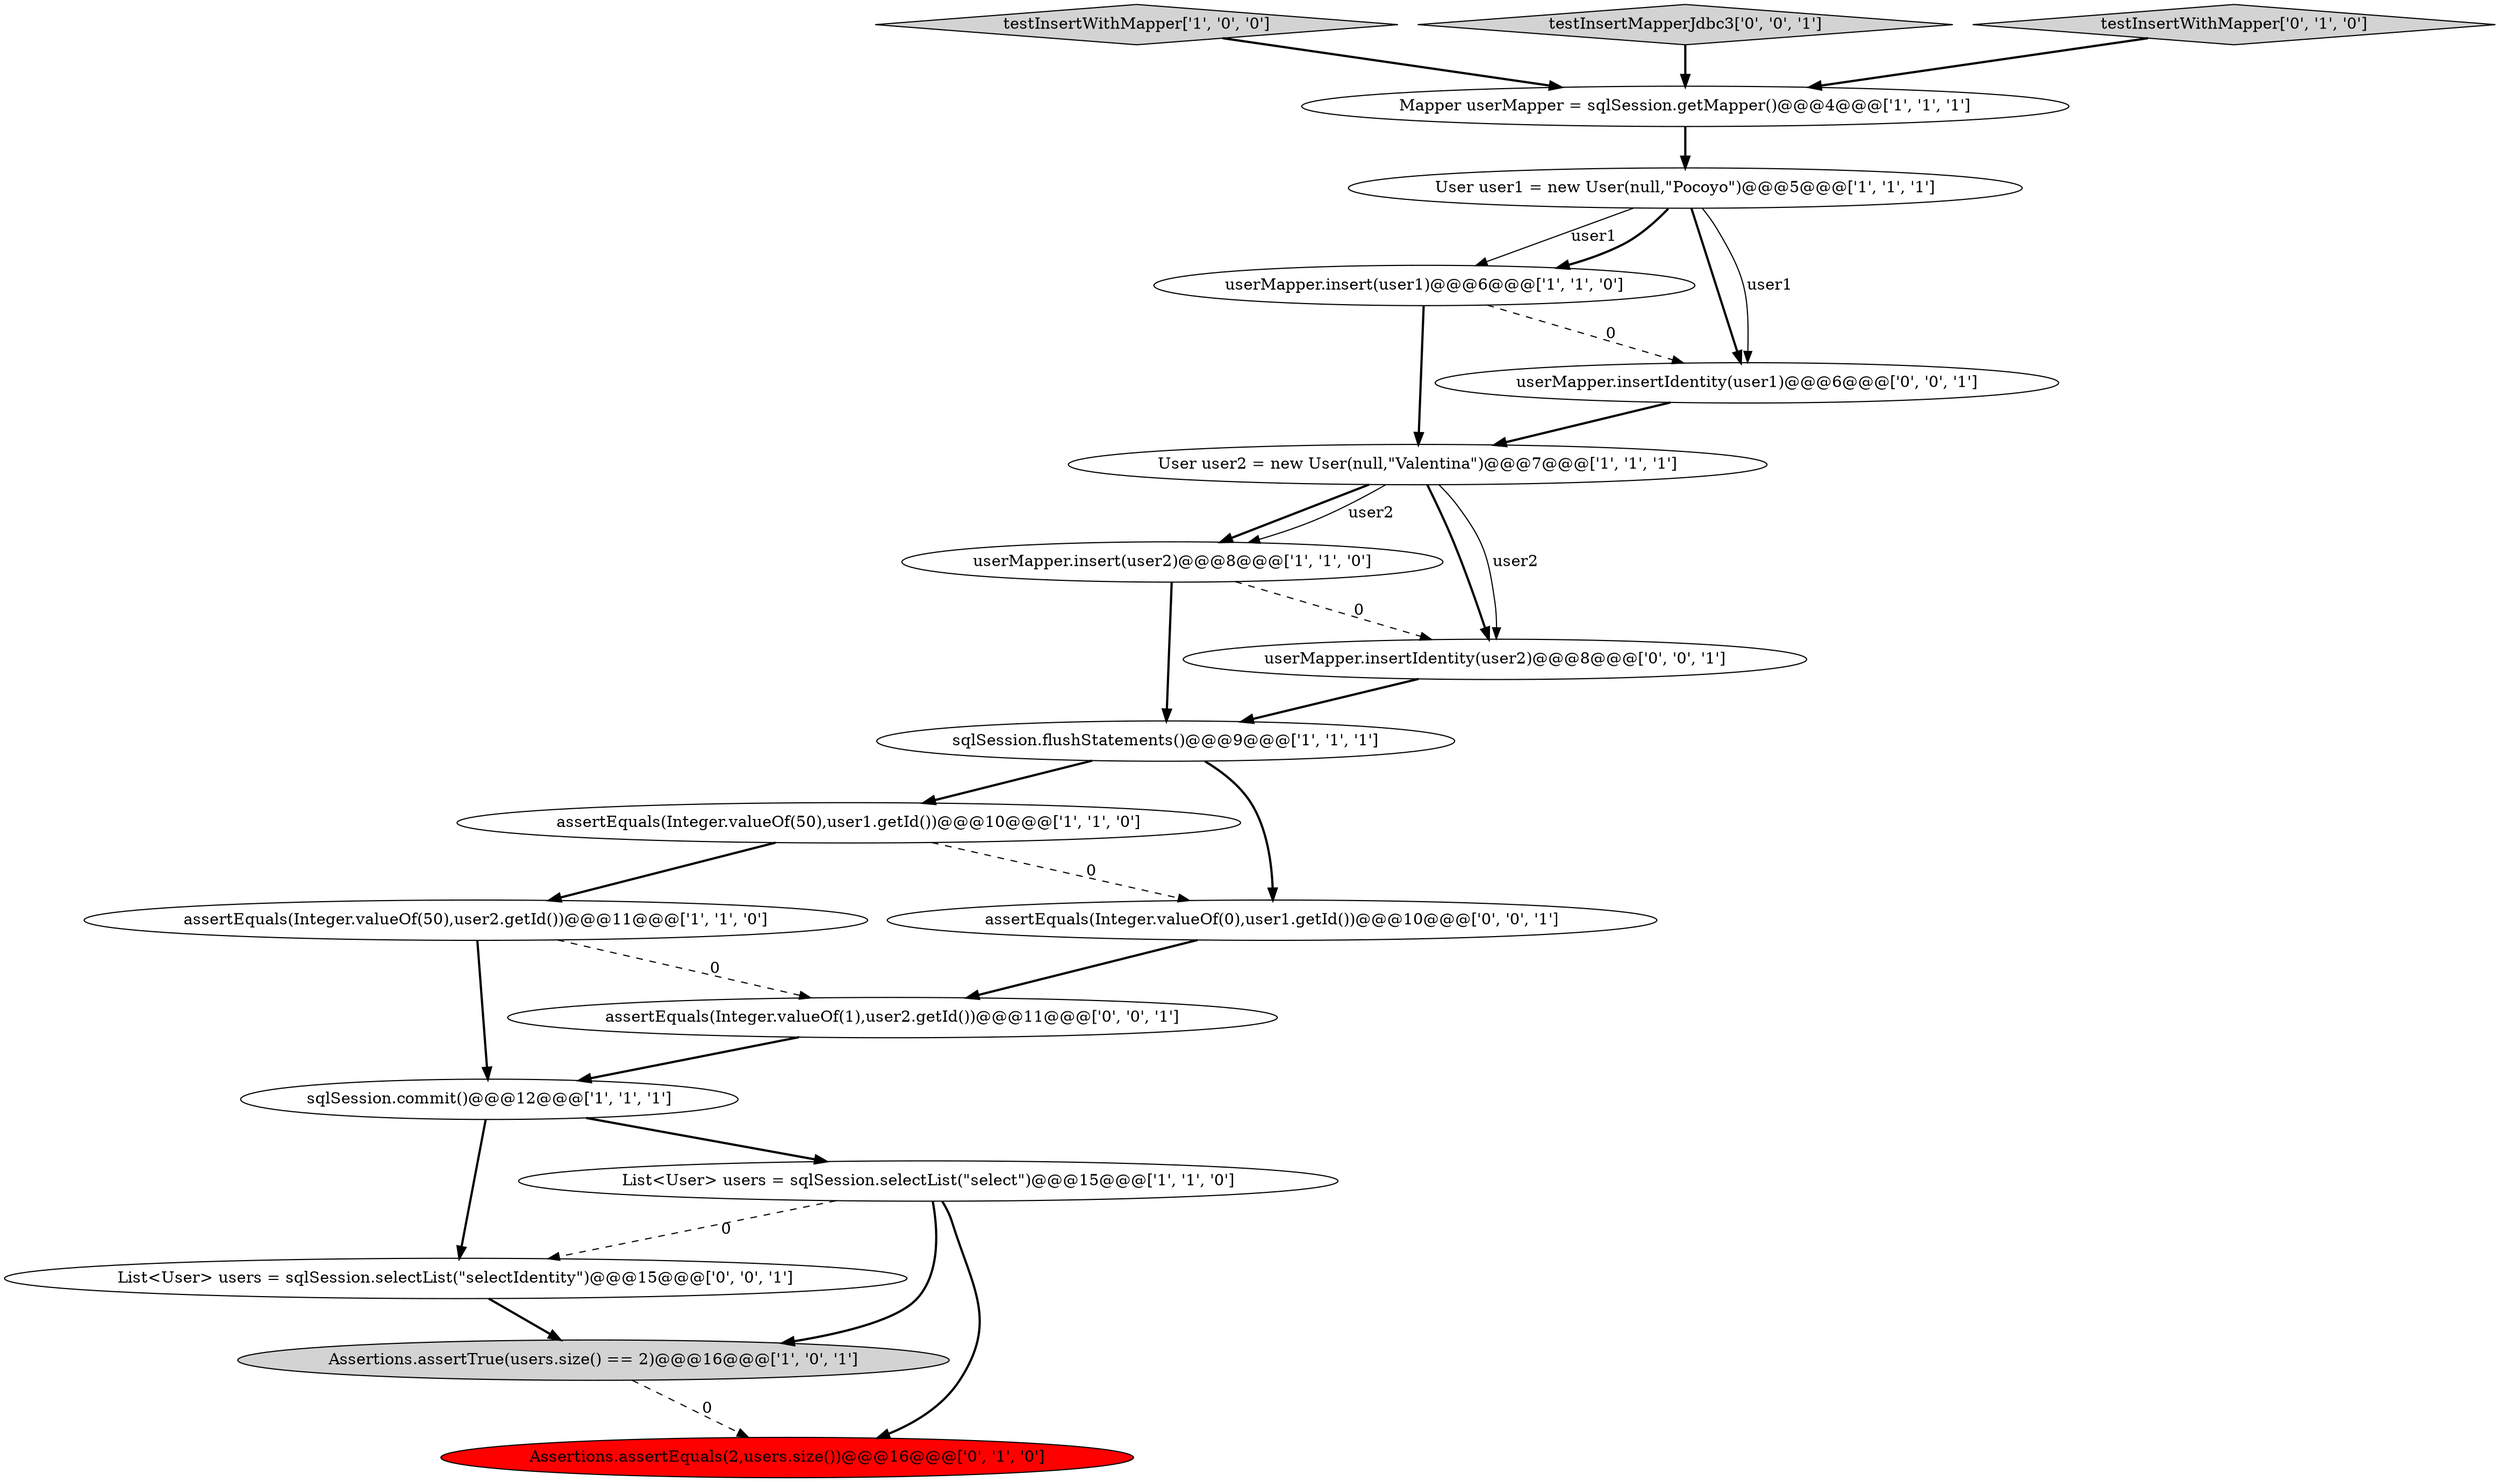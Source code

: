 digraph {
9 [style = filled, label = "sqlSession.commit()@@@12@@@['1', '1', '1']", fillcolor = white, shape = ellipse image = "AAA0AAABBB1BBB"];
3 [style = filled, label = "Assertions.assertTrue(users.size() == 2)@@@16@@@['1', '0', '1']", fillcolor = lightgray, shape = ellipse image = "AAA0AAABBB1BBB"];
1 [style = filled, label = "testInsertWithMapper['1', '0', '0']", fillcolor = lightgray, shape = diamond image = "AAA0AAABBB1BBB"];
2 [style = filled, label = "Mapper userMapper = sqlSession.getMapper()@@@4@@@['1', '1', '1']", fillcolor = white, shape = ellipse image = "AAA0AAABBB1BBB"];
7 [style = filled, label = "userMapper.insert(user1)@@@6@@@['1', '1', '0']", fillcolor = white, shape = ellipse image = "AAA0AAABBB1BBB"];
15 [style = filled, label = "List<User> users = sqlSession.selectList(\"selectIdentity\")@@@15@@@['0', '0', '1']", fillcolor = white, shape = ellipse image = "AAA0AAABBB3BBB"];
8 [style = filled, label = "User user1 = new User(null,\"Pocoyo\")@@@5@@@['1', '1', '1']", fillcolor = white, shape = ellipse image = "AAA0AAABBB1BBB"];
16 [style = filled, label = "assertEquals(Integer.valueOf(0),user1.getId())@@@10@@@['0', '0', '1']", fillcolor = white, shape = ellipse image = "AAA0AAABBB3BBB"];
13 [style = filled, label = "Assertions.assertEquals(2,users.size())@@@16@@@['0', '1', '0']", fillcolor = red, shape = ellipse image = "AAA1AAABBB2BBB"];
14 [style = filled, label = "userMapper.insertIdentity(user1)@@@6@@@['0', '0', '1']", fillcolor = white, shape = ellipse image = "AAA0AAABBB3BBB"];
4 [style = filled, label = "assertEquals(Integer.valueOf(50),user2.getId())@@@11@@@['1', '1', '0']", fillcolor = white, shape = ellipse image = "AAA0AAABBB1BBB"];
6 [style = filled, label = "sqlSession.flushStatements()@@@9@@@['1', '1', '1']", fillcolor = white, shape = ellipse image = "AAA0AAABBB1BBB"];
11 [style = filled, label = "userMapper.insert(user2)@@@8@@@['1', '1', '0']", fillcolor = white, shape = ellipse image = "AAA0AAABBB1BBB"];
18 [style = filled, label = "assertEquals(Integer.valueOf(1),user2.getId())@@@11@@@['0', '0', '1']", fillcolor = white, shape = ellipse image = "AAA0AAABBB3BBB"];
0 [style = filled, label = "User user2 = new User(null,\"Valentina\")@@@7@@@['1', '1', '1']", fillcolor = white, shape = ellipse image = "AAA0AAABBB1BBB"];
5 [style = filled, label = "List<User> users = sqlSession.selectList(\"select\")@@@15@@@['1', '1', '0']", fillcolor = white, shape = ellipse image = "AAA0AAABBB1BBB"];
17 [style = filled, label = "testInsertMapperJdbc3['0', '0', '1']", fillcolor = lightgray, shape = diamond image = "AAA0AAABBB3BBB"];
10 [style = filled, label = "assertEquals(Integer.valueOf(50),user1.getId())@@@10@@@['1', '1', '0']", fillcolor = white, shape = ellipse image = "AAA0AAABBB1BBB"];
19 [style = filled, label = "userMapper.insertIdentity(user2)@@@8@@@['0', '0', '1']", fillcolor = white, shape = ellipse image = "AAA0AAABBB3BBB"];
12 [style = filled, label = "testInsertWithMapper['0', '1', '0']", fillcolor = lightgray, shape = diamond image = "AAA0AAABBB2BBB"];
5->3 [style = bold, label=""];
4->9 [style = bold, label=""];
4->18 [style = dashed, label="0"];
16->18 [style = bold, label=""];
0->19 [style = bold, label=""];
7->14 [style = dashed, label="0"];
11->6 [style = bold, label=""];
8->7 [style = solid, label="user1"];
8->14 [style = bold, label=""];
0->11 [style = bold, label=""];
7->0 [style = bold, label=""];
19->6 [style = bold, label=""];
15->3 [style = bold, label=""];
3->13 [style = dashed, label="0"];
8->7 [style = bold, label=""];
0->19 [style = solid, label="user2"];
12->2 [style = bold, label=""];
14->0 [style = bold, label=""];
17->2 [style = bold, label=""];
11->19 [style = dashed, label="0"];
6->16 [style = bold, label=""];
9->15 [style = bold, label=""];
6->10 [style = bold, label=""];
5->13 [style = bold, label=""];
18->9 [style = bold, label=""];
8->14 [style = solid, label="user1"];
10->4 [style = bold, label=""];
9->5 [style = bold, label=""];
0->11 [style = solid, label="user2"];
1->2 [style = bold, label=""];
10->16 [style = dashed, label="0"];
5->15 [style = dashed, label="0"];
2->8 [style = bold, label=""];
}
